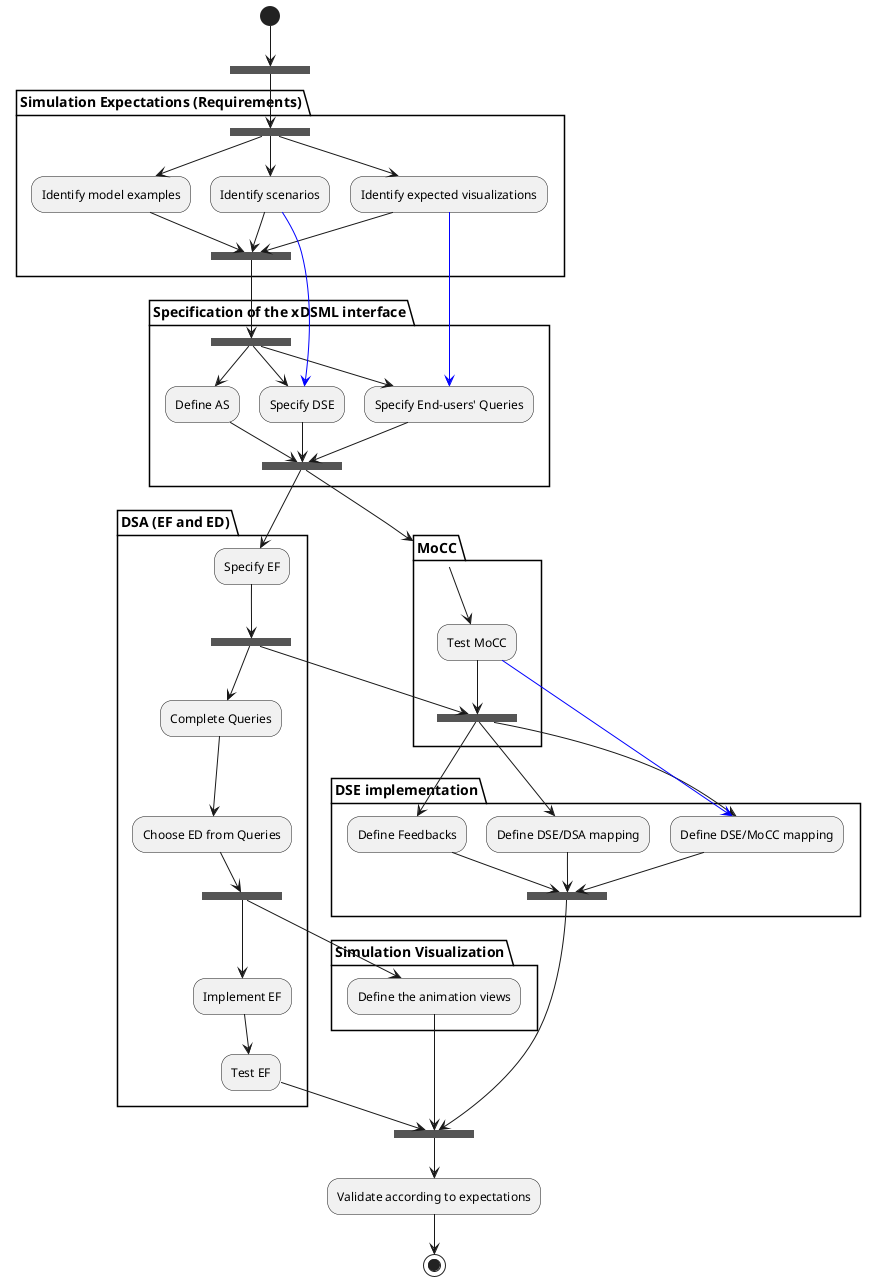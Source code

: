 @startuml
(*) --> === Start ===
partition "Simulation Expectations (Requirements)"
=== Start === --> === B0 ===
=== B0 === --> "Identify model examples" as IdModels
=== B0 === --> "Identify scenarios" as IdScenarios
=== B0 === --> "Identify expected visualizations" as IdVisu
IdModels --> === B0Fin ===
IdScenarios --> === B0Fin ===
IdVisu --> === B0Fin ===
end partition
partition "Specification of the xDSML interface"
=== B0Fin === --> === B1 ===
=== B1 === --> "Define AS" as DefAS
--> === B2 ===
=== B1 === --> "Specify DSE" as IdDSE
--> === B2 ===
=== B1 ===--> "Specify End-users' Queries" as Queries
--> === B2 ===
end partition

IdVisu -[#blue]-> Queries
IdScenarios -[#blue]-> IdDSE

partition "DSA (EF and ED)"
=== B2 === --> "Specify EF" as SEF
-->  === bSEF ===
--> "Complete Queries" as CompleteQueries
--> "Choose ED from Queries"
--> === B2QD ===
--> "Implement EF"
--> "Test EF" as TestEF
end partition

partition "MoCC"
=== B2 === --> "Define (or reuse) MoCC (MoCCLib)" as MoCC
MoCC --> "Test MoCC" as TestMoCC
--> === sDSEimpl ===
end partition

partition "Simulation Visualization"
=== B2QD === --> "Define the animation views" as DefAIR
end partition

partition "DSE implementation"
=== bSEF === --> === sDSEimpl ===
--> "Define DSE/DSA mapping" as mDSA
mDSA --> === B3 ===
=== sDSEimpl === --> "Define Feedbacks" as Feedbacks
--> === B3 ===
=== sDSEimpl === --> "Define DSE/MoCC mapping" as mMoCC
--> === B3 ===
TestMoCC -[#blue]-> mMoCC
end partition

DefAIR --> === FIN ===
=== B3 === --> === FIN ===
TestEF --> === FIN ====
--> "Validate according to expectations"
--> (*)
@enduml
